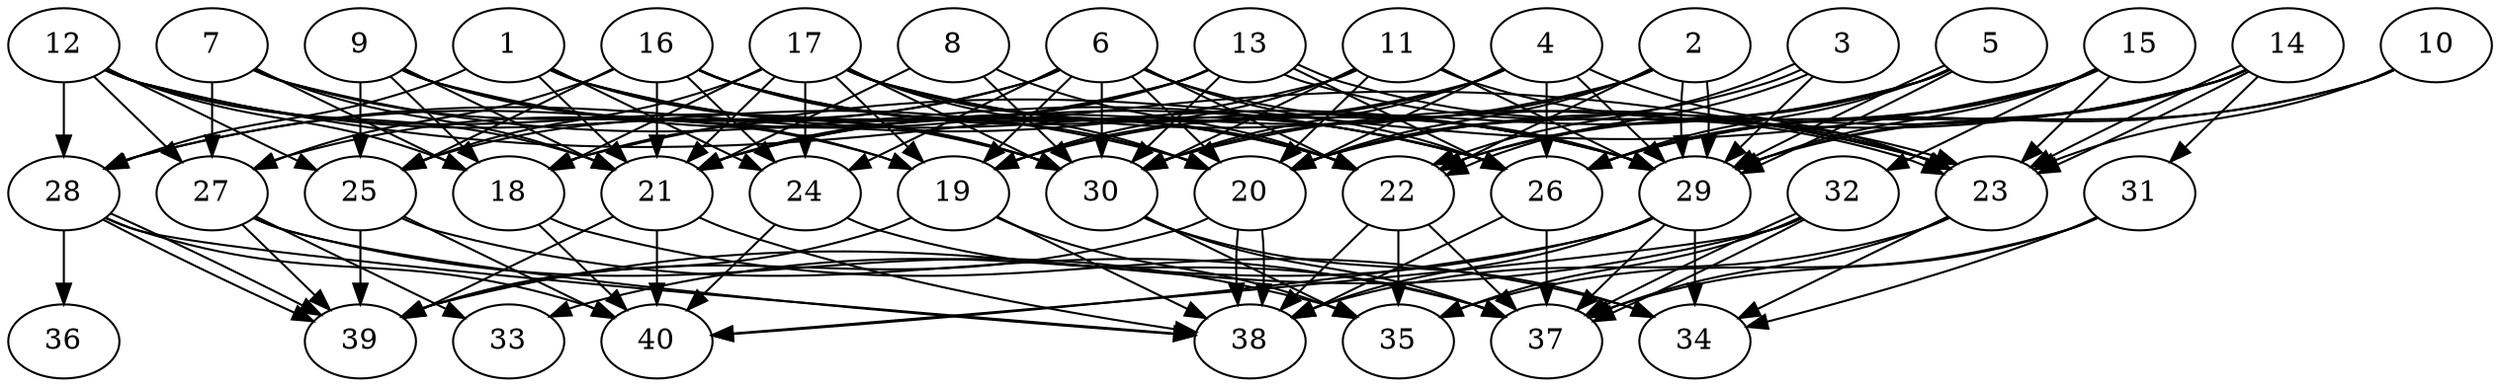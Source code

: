 // DAG automatically generated by daggen at Tue Aug  6 16:28:35 2019
// ./daggen --dot -n 40 --ccr 0.3 --fat 0.7 --regular 0.5 --density 0.8 --mindata 5242880 --maxdata 52428800 
digraph G {
  1 [size="160610987", alpha="0.13", expect_size="48183296"] 
  1 -> 21 [size ="48183296"]
  1 -> 22 [size ="48183296"]
  1 -> 24 [size ="48183296"]
  1 -> 28 [size ="48183296"]
  1 -> 29 [size ="48183296"]
  1 -> 30 [size ="48183296"]
  2 [size="150794240", alpha="0.16", expect_size="45238272"] 
  2 -> 20 [size ="45238272"]
  2 -> 21 [size ="45238272"]
  2 -> 22 [size ="45238272"]
  2 -> 29 [size ="45238272"]
  2 -> 29 [size ="45238272"]
  2 -> 30 [size ="45238272"]
  3 [size="117742933", alpha="0.02", expect_size="35322880"] 
  3 -> 20 [size ="35322880"]
  3 -> 22 [size ="35322880"]
  3 -> 22 [size ="35322880"]
  3 -> 29 [size ="35322880"]
  4 [size="93853013", alpha="0.10", expect_size="28155904"] 
  4 -> 19 [size ="28155904"]
  4 -> 20 [size ="28155904"]
  4 -> 21 [size ="28155904"]
  4 -> 23 [size ="28155904"]
  4 -> 26 [size ="28155904"]
  4 -> 29 [size ="28155904"]
  4 -> 30 [size ="28155904"]
  5 [size="155064320", alpha="0.11", expect_size="46519296"] 
  5 -> 19 [size ="46519296"]
  5 -> 20 [size ="46519296"]
  5 -> 22 [size ="46519296"]
  5 -> 26 [size ="46519296"]
  5 -> 29 [size ="46519296"]
  5 -> 29 [size ="46519296"]
  6 [size="22422187", alpha="0.08", expect_size="6726656"] 
  6 -> 19 [size ="6726656"]
  6 -> 20 [size ="6726656"]
  6 -> 22 [size ="6726656"]
  6 -> 24 [size ="6726656"]
  6 -> 25 [size ="6726656"]
  6 -> 26 [size ="6726656"]
  6 -> 27 [size ="6726656"]
  6 -> 29 [size ="6726656"]
  6 -> 30 [size ="6726656"]
  7 [size="40297813", alpha="0.14", expect_size="12089344"] 
  7 -> 18 [size ="12089344"]
  7 -> 19 [size ="12089344"]
  7 -> 21 [size ="12089344"]
  7 -> 26 [size ="12089344"]
  7 -> 27 [size ="12089344"]
  8 [size="120702293", alpha="0.04", expect_size="36210688"] 
  8 -> 21 [size ="36210688"]
  8 -> 22 [size ="36210688"]
  8 -> 30 [size ="36210688"]
  9 [size="75779413", alpha="0.16", expect_size="22733824"] 
  9 -> 18 [size ="22733824"]
  9 -> 19 [size ="22733824"]
  9 -> 21 [size ="22733824"]
  9 -> 25 [size ="22733824"]
  9 -> 26 [size ="22733824"]
  9 -> 30 [size ="22733824"]
  10 [size="78967467", alpha="0.10", expect_size="23690240"] 
  10 -> 23 [size ="23690240"]
  10 -> 26 [size ="23690240"]
  10 -> 29 [size ="23690240"]
  11 [size="114121387", alpha="0.07", expect_size="34236416"] 
  11 -> 19 [size ="34236416"]
  11 -> 20 [size ="34236416"]
  11 -> 23 [size ="34236416"]
  11 -> 28 [size ="34236416"]
  11 -> 29 [size ="34236416"]
  11 -> 30 [size ="34236416"]
  12 [size="58664960", alpha="0.08", expect_size="17599488"] 
  12 -> 18 [size ="17599488"]
  12 -> 20 [size ="17599488"]
  12 -> 21 [size ="17599488"]
  12 -> 23 [size ="17599488"]
  12 -> 25 [size ="17599488"]
  12 -> 27 [size ="17599488"]
  12 -> 28 [size ="17599488"]
  12 -> 30 [size ="17599488"]
  13 [size="30064640", alpha="0.09", expect_size="9019392"] 
  13 -> 18 [size ="9019392"]
  13 -> 21 [size ="9019392"]
  13 -> 23 [size ="9019392"]
  13 -> 23 [size ="9019392"]
  13 -> 26 [size ="9019392"]
  13 -> 28 [size ="9019392"]
  13 -> 30 [size ="9019392"]
  14 [size="44072960", alpha="0.00", expect_size="13221888"] 
  14 -> 20 [size ="13221888"]
  14 -> 23 [size ="13221888"]
  14 -> 23 [size ="13221888"]
  14 -> 26 [size ="13221888"]
  14 -> 29 [size ="13221888"]
  14 -> 30 [size ="13221888"]
  14 -> 31 [size ="13221888"]
  15 [size="122593280", alpha="0.08", expect_size="36777984"] 
  15 -> 18 [size ="36777984"]
  15 -> 22 [size ="36777984"]
  15 -> 23 [size ="36777984"]
  15 -> 26 [size ="36777984"]
  15 -> 29 [size ="36777984"]
  15 -> 32 [size ="36777984"]
  16 [size="54691840", alpha="0.15", expect_size="16407552"] 
  16 -> 20 [size ="16407552"]
  16 -> 21 [size ="16407552"]
  16 -> 22 [size ="16407552"]
  16 -> 24 [size ="16407552"]
  16 -> 25 [size ="16407552"]
  16 -> 26 [size ="16407552"]
  16 -> 27 [size ="16407552"]
  16 -> 29 [size ="16407552"]
  17 [size="119231147", alpha="0.14", expect_size="35769344"] 
  17 -> 18 [size ="35769344"]
  17 -> 19 [size ="35769344"]
  17 -> 20 [size ="35769344"]
  17 -> 21 [size ="35769344"]
  17 -> 22 [size ="35769344"]
  17 -> 23 [size ="35769344"]
  17 -> 24 [size ="35769344"]
  17 -> 25 [size ="35769344"]
  17 -> 29 [size ="35769344"]
  17 -> 30 [size ="35769344"]
  18 [size="74260480", alpha="0.12", expect_size="22278144"] 
  18 -> 34 [size ="22278144"]
  18 -> 40 [size ="22278144"]
  19 [size="107086507", alpha="0.16", expect_size="32125952"] 
  19 -> 35 [size ="32125952"]
  19 -> 38 [size ="32125952"]
  19 -> 39 [size ="32125952"]
  20 [size="71912107", alpha="0.17", expect_size="21573632"] 
  20 -> 38 [size ="21573632"]
  20 -> 38 [size ="21573632"]
  20 -> 39 [size ="21573632"]
  21 [size="150036480", alpha="0.17", expect_size="45010944"] 
  21 -> 38 [size ="45010944"]
  21 -> 39 [size ="45010944"]
  21 -> 40 [size ="45010944"]
  22 [size="45114027", alpha="0.13", expect_size="13534208"] 
  22 -> 35 [size ="13534208"]
  22 -> 37 [size ="13534208"]
  22 -> 38 [size ="13534208"]
  23 [size="108332373", alpha="0.01", expect_size="32499712"] 
  23 -> 34 [size ="32499712"]
  23 -> 37 [size ="32499712"]
  23 -> 38 [size ="32499712"]
  24 [size="20968107", alpha="0.20", expect_size="6290432"] 
  24 -> 37 [size ="6290432"]
  24 -> 40 [size ="6290432"]
  25 [size="24746667", alpha="0.16", expect_size="7424000"] 
  25 -> 37 [size ="7424000"]
  25 -> 39 [size ="7424000"]
  25 -> 40 [size ="7424000"]
  26 [size="85418667", alpha="0.13", expect_size="25625600"] 
  26 -> 37 [size ="25625600"]
  26 -> 38 [size ="25625600"]
  27 [size="44035413", alpha="0.12", expect_size="13210624"] 
  27 -> 33 [size ="13210624"]
  27 -> 35 [size ="13210624"]
  27 -> 38 [size ="13210624"]
  27 -> 39 [size ="13210624"]
  28 [size="152726187", alpha="0.05", expect_size="45817856"] 
  28 -> 36 [size ="45817856"]
  28 -> 38 [size ="45817856"]
  28 -> 39 [size ="45817856"]
  28 -> 39 [size ="45817856"]
  28 -> 40 [size ="45817856"]
  29 [size="90722987", alpha="0.05", expect_size="27216896"] 
  29 -> 33 [size ="27216896"]
  29 -> 34 [size ="27216896"]
  29 -> 37 [size ="27216896"]
  29 -> 38 [size ="27216896"]
  29 -> 40 [size ="27216896"]
  30 [size="63112533", alpha="0.13", expect_size="18933760"] 
  30 -> 34 [size ="18933760"]
  30 -> 35 [size ="18933760"]
  30 -> 37 [size ="18933760"]
  31 [size="42683733", alpha="0.13", expect_size="12805120"] 
  31 -> 34 [size ="12805120"]
  31 -> 35 [size ="12805120"]
  31 -> 37 [size ="12805120"]
  32 [size="172574720", alpha="0.18", expect_size="51772416"] 
  32 -> 35 [size ="51772416"]
  32 -> 37 [size ="51772416"]
  32 -> 37 [size ="51772416"]
  32 -> 39 [size ="51772416"]
  32 -> 40 [size ="51772416"]
  33 [size="114247680", alpha="0.06", expect_size="34274304"] 
  34 [size="125255680", alpha="0.16", expect_size="37576704"] 
  35 [size="124692480", alpha="0.20", expect_size="37407744"] 
  36 [size="92863147", alpha="0.08", expect_size="27858944"] 
  37 [size="34710187", alpha="0.10", expect_size="10413056"] 
  38 [size="130348373", alpha="0.18", expect_size="39104512"] 
  39 [size="168430933", alpha="0.19", expect_size="50529280"] 
  40 [size="49974613", alpha="0.06", expect_size="14992384"] 
}
